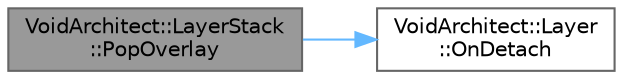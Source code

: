 digraph "VoidArchitect::LayerStack::PopOverlay"
{
 // LATEX_PDF_SIZE
  bgcolor="transparent";
  edge [fontname=Helvetica,fontsize=10,labelfontname=Helvetica,labelfontsize=10];
  node [fontname=Helvetica,fontsize=10,shape=box,height=0.2,width=0.4];
  rankdir="LR";
  Node1 [id="Node000001",label="VoidArchitect::LayerStack\l::PopOverlay",height=0.2,width=0.4,color="gray40", fillcolor="grey60", style="filled", fontcolor="black",tooltip=" "];
  Node1 -> Node2 [id="edge1_Node000001_Node000002",color="steelblue1",style="solid",tooltip=" "];
  Node2 [id="Node000002",label="VoidArchitect::Layer\l::OnDetach",height=0.2,width=0.4,color="grey40", fillcolor="white", style="filled",URL="$class_void_architect_1_1_layer.html#adc16928c5cacb0728f65143bf3af1b44",tooltip=" "];
}
